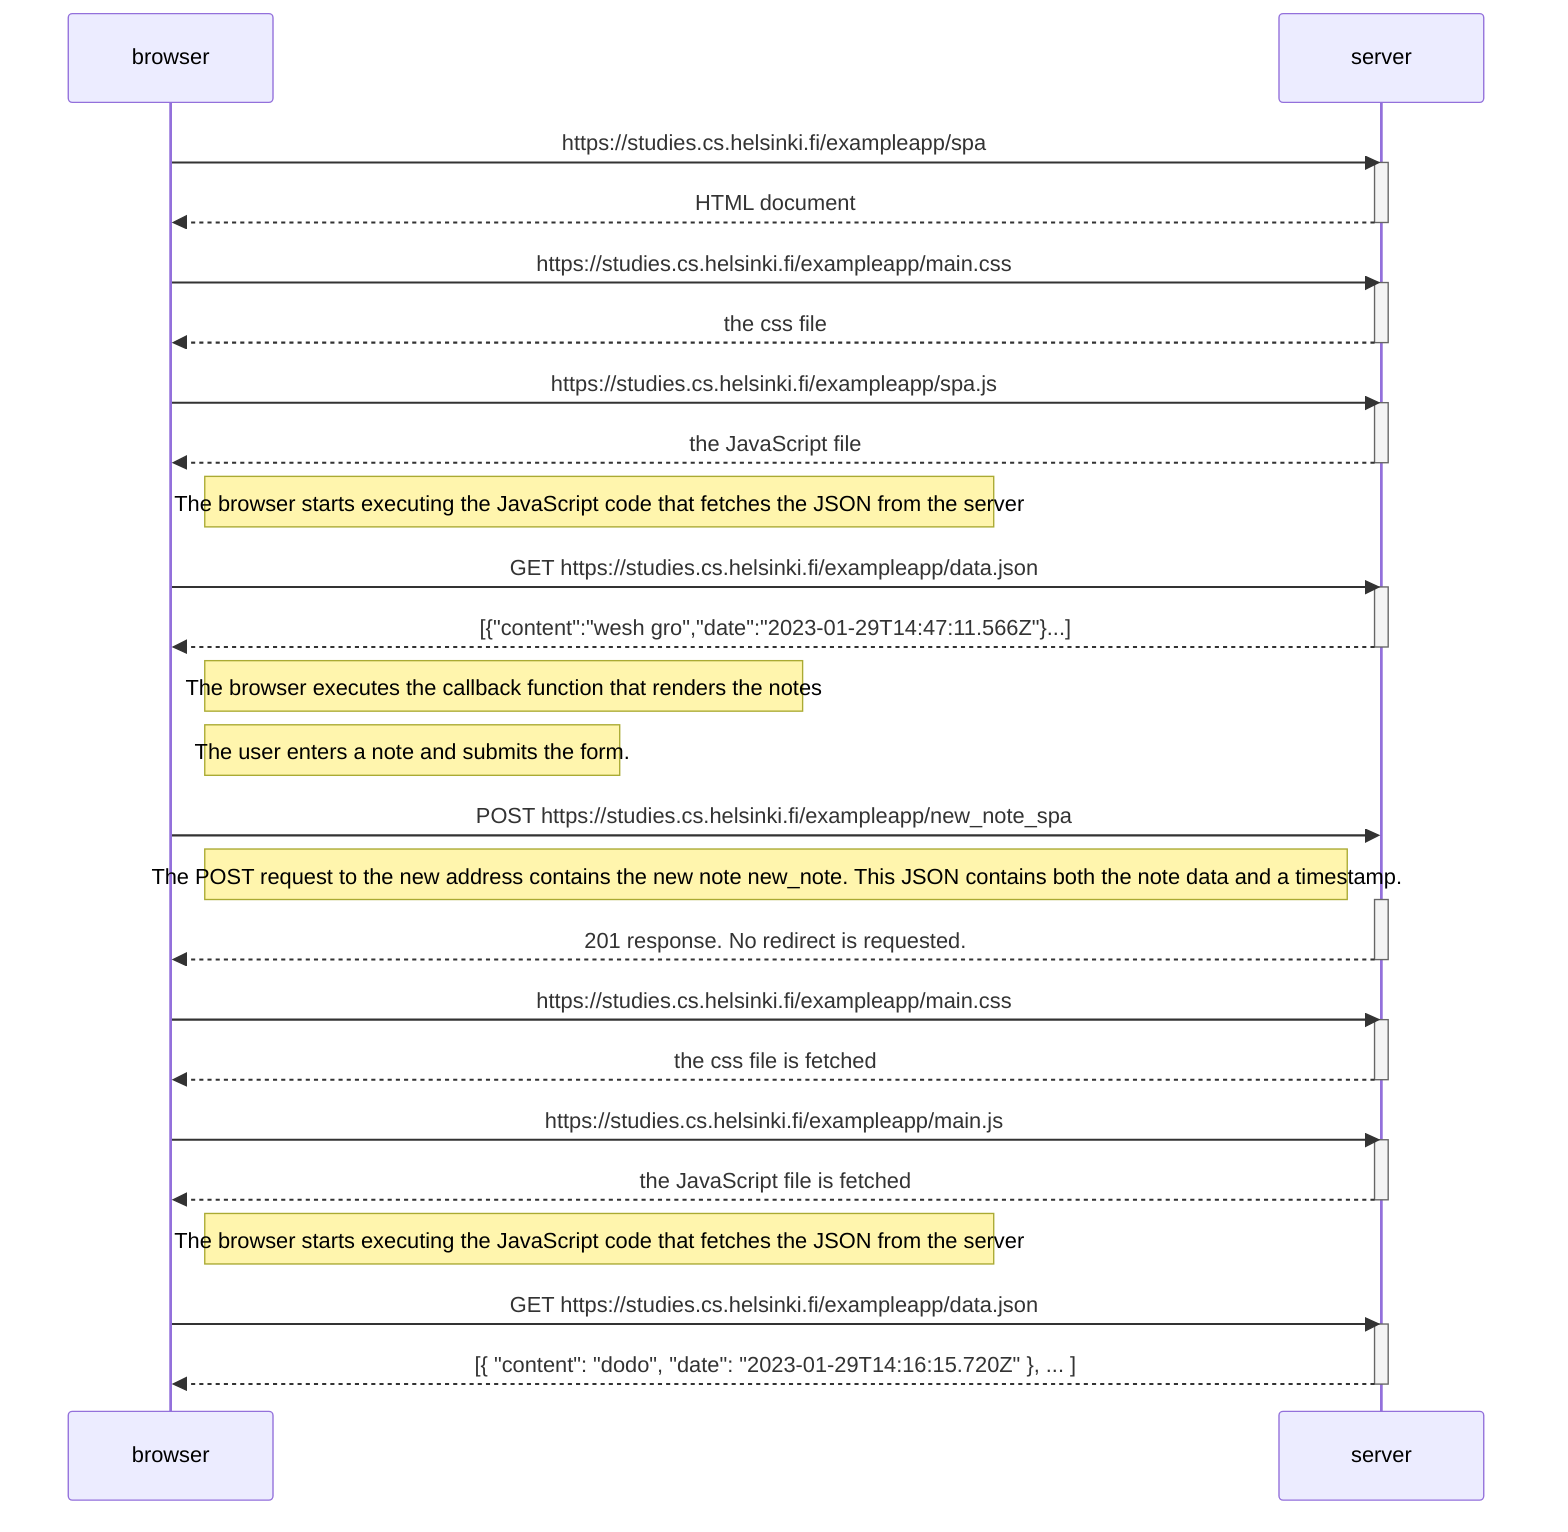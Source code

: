 sequenceDiagram
    participant browser
    participant server
    
    browser->>server: https://studies.cs.helsinki.fi/exampleapp/spa
    activate server
    server-->>browser: HTML document
    deactivate server
    
    browser->>server: https://studies.cs.helsinki.fi/exampleapp/main.css
    activate server
    server-->>browser: the css file
    deactivate server
    
    browser->>server: https://studies.cs.helsinki.fi/exampleapp/spa.js
    activate server
    server-->>browser: the JavaScript file
    deactivate server
    
    Note right of browser: The browser starts executing the JavaScript code that fetches the JSON from the server
    
    browser->>server: GET https://studies.cs.helsinki.fi/exampleapp/data.json
    activate server
    server-->>browser: [{"content":"wesh gro","date":"2023-01-29T14:47:11.566Z"}...]
    deactivate server    

    Note right of browser: The browser executes the callback function that renders the notes 

    Note right of browser: The user enters a note and submits the form. 

    browser->>server: POST https://studies.cs.helsinki.fi/exampleapp/new_note_spa
    Note right of browser: The POST request to the new address contains the new note new_note. This JSON contains both the note data and a timestamp.
    
    activate server
    server-->>browser: 201 response. No redirect is requested.
    deactivate server

    browser->>server: https://studies.cs.helsinki.fi/exampleapp/main.css
    activate server
    server-->>browser: the css file is fetched
    deactivate server
    
    browser->>server: https://studies.cs.helsinki.fi/exampleapp/main.js
    activate server
    server-->>browser: the JavaScript file is fetched
    deactivate server
    
    Note right of browser: The browser starts executing the JavaScript code that fetches the JSON from the server
    
    browser->>server: GET https://studies.cs.helsinki.fi/exampleapp/data.json
    activate server
    server-->>browser: [{ "content": "dodo", "date": "2023-01-29T14:16:15.720Z" }, ... ]
    deactivate server
